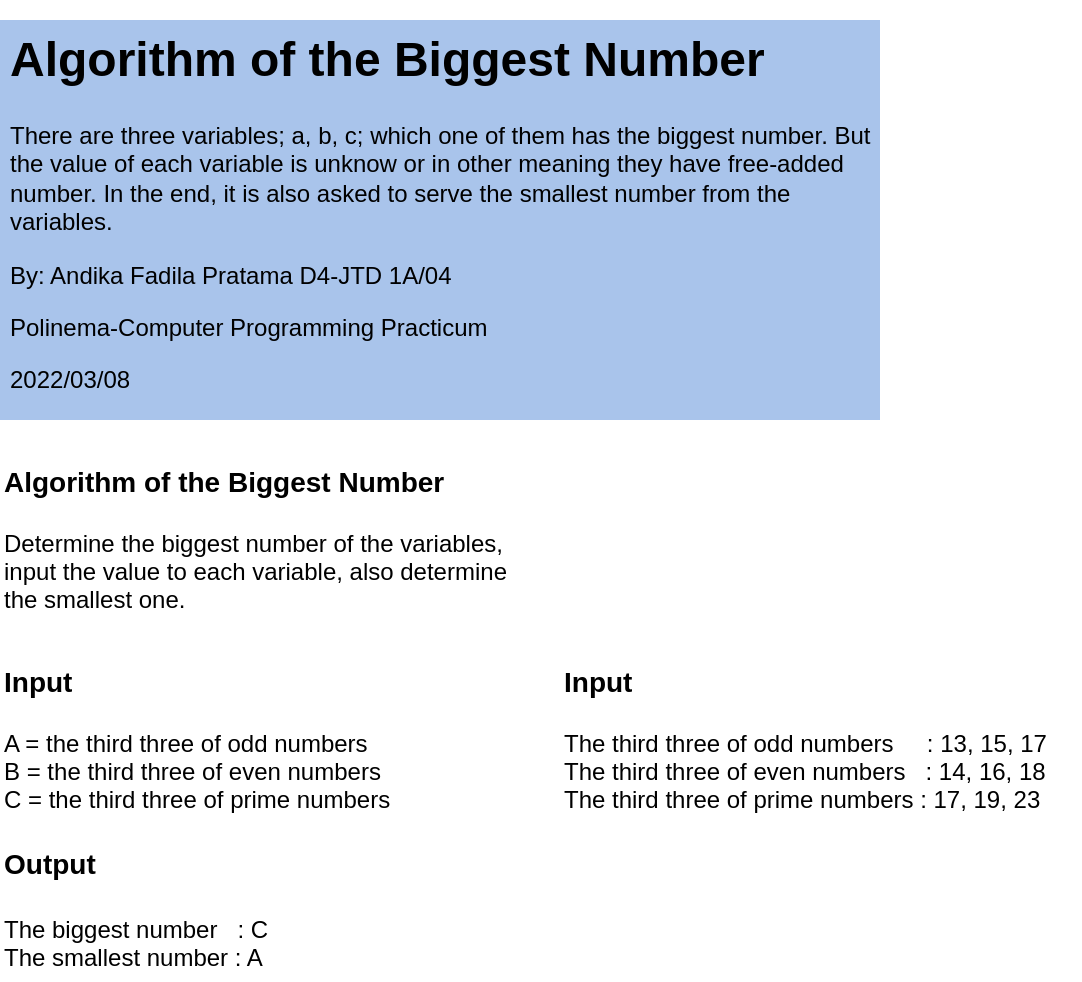 <mxfile version="16.6.7" type="github">
  <diagram id="FyUC15ltl5w7iGFSESEg" name="Page-1">
    <mxGraphModel dx="868" dy="468" grid="1" gridSize="10" guides="1" tooltips="1" connect="1" arrows="1" fold="1" page="1" pageScale="1" pageWidth="850" pageHeight="1100" math="0" shadow="0">
      <root>
        <mxCell id="0" />
        <mxCell id="1" parent="0" />
        <mxCell id="pDFiFOuWWyRkBDwkZ7m2-1" value="&lt;h1&gt;Algorithm of the Biggest Number&lt;br&gt;&lt;/h1&gt;&lt;p&gt;There are three variables; a, b, c; which one of them has the biggest number. But the value of each variable is unknow or in other meaning they have free-added number. In the end, it is also asked to serve the smallest number from the variables.&lt;/p&gt;&lt;p&gt;By: Andika Fadila Pratama D4-JTD 1A/04&lt;/p&gt;&lt;p&gt;Polinema-Computer Programming Practicum&lt;/p&gt;&lt;p&gt;2022/03/08&lt;br&gt;&lt;/p&gt;" style="text;html=1;strokeColor=none;fillColor=#A9C4EB;spacing=5;spacingTop=-20;whiteSpace=wrap;overflow=hidden;rounded=0;" vertex="1" parent="1">
          <mxGeometry x="40" y="40" width="440" height="200" as="geometry" />
        </mxCell>
        <mxCell id="pDFiFOuWWyRkBDwkZ7m2-2" value="&lt;div align=&quot;left&quot;&gt;&lt;font size=&quot;1&quot;&gt;&lt;b style=&quot;font-size: 14px&quot;&gt;Algorithm of the Biggest Number&lt;/b&gt;&lt;/font&gt;&lt;/div&gt;&lt;div align=&quot;left&quot;&gt;&lt;br&gt;&lt;/div&gt;&lt;div align=&quot;left&quot;&gt;Determine the biggest number of the variables, input the value to each variable, also determine the smallest one.&lt;br&gt;&lt;/div&gt;" style="text;html=1;strokeColor=none;fillColor=none;align=left;verticalAlign=middle;whiteSpace=wrap;rounded=0;" vertex="1" parent="1">
          <mxGeometry x="40" y="260" width="260" height="80" as="geometry" />
        </mxCell>
        <mxCell id="pDFiFOuWWyRkBDwkZ7m2-3" value="&lt;div align=&quot;left&quot;&gt;&lt;b&gt;Input&lt;/b&gt;&lt;/div&gt;&lt;div style=&quot;font-size: 12px&quot; align=&quot;left&quot;&gt;&lt;font style=&quot;font-size: 12px&quot;&gt;&lt;br&gt;&lt;/font&gt;&lt;/div&gt;&lt;div style=&quot;font-size: 12px&quot; align=&quot;left&quot;&gt;&lt;font style=&quot;font-size: 12px&quot;&gt;A = the third three of odd numbers&lt;br&gt;&lt;/font&gt;&lt;/div&gt;&lt;div style=&quot;font-size: 12px&quot; align=&quot;left&quot;&gt;&lt;font style=&quot;font-size: 12px&quot;&gt;B = the third three of even numbers&lt;br&gt;&lt;/font&gt;&lt;/div&gt;&lt;div style=&quot;font-size: 12px&quot; align=&quot;left&quot;&gt;&lt;font style=&quot;font-size: 12px&quot;&gt;C = the third three of prime numbers&lt;/font&gt;&lt;br&gt;&lt;/div&gt;" style="text;html=1;strokeColor=none;fillColor=none;align=left;verticalAlign=middle;whiteSpace=wrap;rounded=0;fontSize=14;" vertex="1" parent="1">
          <mxGeometry x="40" y="360" width="210" height="80" as="geometry" />
        </mxCell>
        <mxCell id="pDFiFOuWWyRkBDwkZ7m2-4" value="&lt;div align=&quot;left&quot;&gt;&lt;font size=&quot;1&quot;&gt;&lt;b style=&quot;font-size: 14px&quot;&gt;Input&lt;/b&gt;&lt;/font&gt;&lt;/div&gt;&lt;div align=&quot;left&quot;&gt;&lt;br&gt;&lt;/div&gt;&lt;div align=&quot;left&quot;&gt;The third three of odd numbers&amp;nbsp;&amp;nbsp;&amp;nbsp;&amp;nbsp; : 13, 15, 17&lt;br&gt;&lt;/div&gt;&lt;div align=&quot;left&quot;&gt;The third three of even numbers&amp;nbsp;&amp;nbsp; : 14, 16, 18&lt;br&gt;&lt;/div&gt;&lt;div align=&quot;left&quot;&gt;The third three of prime numbers : 17, 19, 23&lt;br&gt;&lt;/div&gt;" style="text;html=1;strokeColor=none;fillColor=none;align=left;verticalAlign=middle;whiteSpace=wrap;rounded=0;fontSize=12;" vertex="1" parent="1">
          <mxGeometry x="320" y="360" width="260" height="80" as="geometry" />
        </mxCell>
        <mxCell id="pDFiFOuWWyRkBDwkZ7m2-5" value="&lt;div&gt;&lt;b&gt;Output&lt;/b&gt;&lt;/div&gt;&lt;div&gt;&lt;br&gt;&lt;/div&gt;&lt;div style=&quot;font-size: 12px&quot;&gt;The biggest number&amp;nbsp;&amp;nbsp; : C&lt;/div&gt;&lt;div style=&quot;font-size: 12px&quot;&gt;The smallest number : A&lt;br&gt;&lt;/div&gt;" style="text;html=1;strokeColor=none;fillColor=none;align=left;verticalAlign=middle;whiteSpace=wrap;rounded=0;fontSize=14;" vertex="1" parent="1">
          <mxGeometry x="40" y="450" width="410" height="70" as="geometry" />
        </mxCell>
      </root>
    </mxGraphModel>
  </diagram>
</mxfile>

